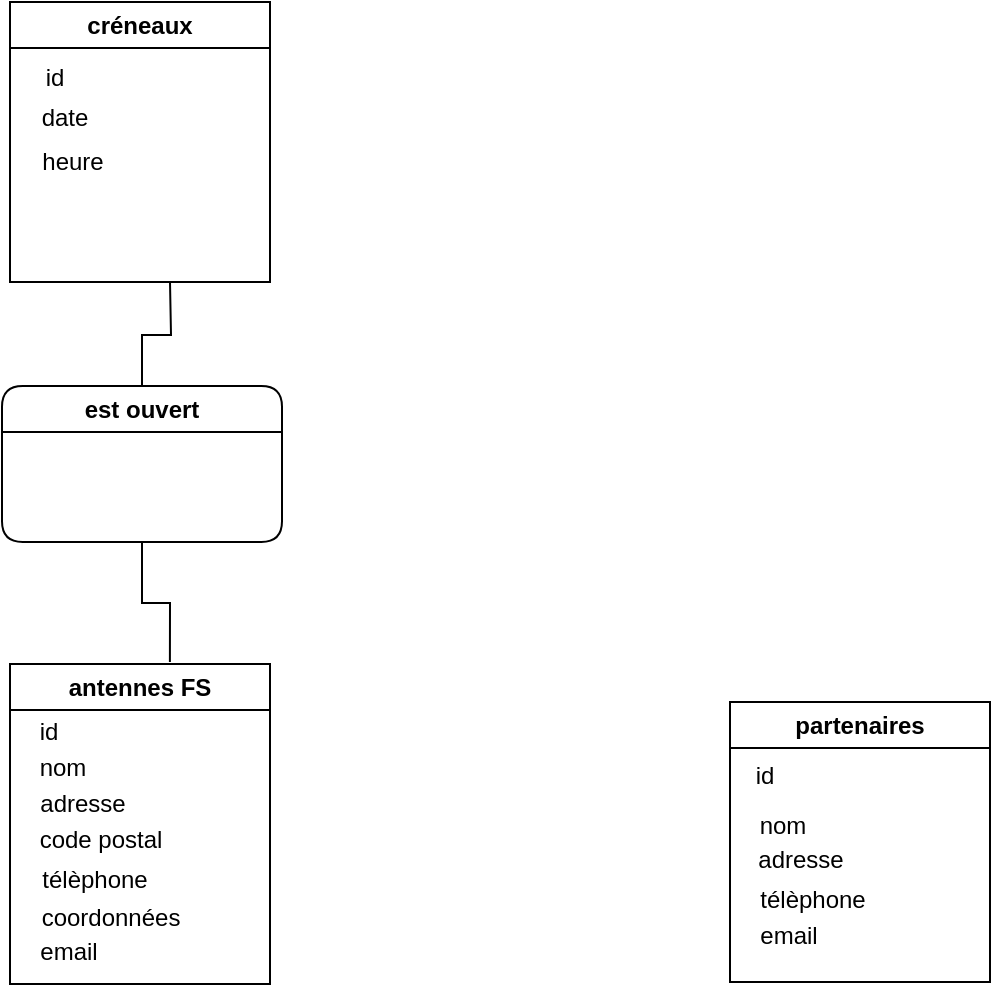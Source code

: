 <mxfile version="24.4.10" type="github">
  <diagram name="Page-1" id="o7uc_4uyccxc9btpXw5-">
    <mxGraphModel dx="1434" dy="726" grid="1" gridSize="10" guides="1" tooltips="1" connect="1" arrows="1" fold="1" page="1" pageScale="1" pageWidth="827" pageHeight="1169" math="0" shadow="0">
      <root>
        <mxCell id="0" />
        <mxCell id="1" parent="0" />
        <mxCell id="Xllejs0C2z3GVu7pTZJV-1" value="antennes FS" style="swimlane;whiteSpace=wrap;html=1;" vertex="1" parent="1">
          <mxGeometry x="70" y="341" width="130" height="160" as="geometry" />
        </mxCell>
        <mxCell id="Xllejs0C2z3GVu7pTZJV-6" value="nom" style="text;html=1;align=center;verticalAlign=middle;resizable=0;points=[];autosize=1;strokeColor=none;fillColor=none;" vertex="1" parent="Xllejs0C2z3GVu7pTZJV-1">
          <mxGeometry x="1" y="37" width="50" height="30" as="geometry" />
        </mxCell>
        <mxCell id="Xllejs0C2z3GVu7pTZJV-8" value="code postal" style="text;html=1;align=center;verticalAlign=middle;resizable=0;points=[];autosize=1;strokeColor=none;fillColor=none;" vertex="1" parent="Xllejs0C2z3GVu7pTZJV-1">
          <mxGeometry y="73" width="90" height="30" as="geometry" />
        </mxCell>
        <mxCell id="Xllejs0C2z3GVu7pTZJV-9" value="télèphone" style="text;html=1;align=center;verticalAlign=middle;resizable=0;points=[];autosize=1;strokeColor=none;fillColor=none;" vertex="1" parent="Xllejs0C2z3GVu7pTZJV-1">
          <mxGeometry x="2" y="93" width="80" height="30" as="geometry" />
        </mxCell>
        <mxCell id="Xllejs0C2z3GVu7pTZJV-14" value="coordonnées" style="text;html=1;align=center;verticalAlign=middle;resizable=0;points=[];autosize=1;strokeColor=none;fillColor=none;" vertex="1" parent="Xllejs0C2z3GVu7pTZJV-1">
          <mxGeometry y="112" width="100" height="30" as="geometry" />
        </mxCell>
        <mxCell id="Xllejs0C2z3GVu7pTZJV-2" value="partenaires " style="swimlane;whiteSpace=wrap;html=1;" vertex="1" parent="1">
          <mxGeometry x="430" y="360" width="130" height="140" as="geometry" />
        </mxCell>
        <mxCell id="Xllejs0C2z3GVu7pTZJV-20" value="id" style="text;html=1;align=center;verticalAlign=middle;resizable=0;points=[];autosize=1;strokeColor=none;fillColor=none;" vertex="1" parent="Xllejs0C2z3GVu7pTZJV-2">
          <mxGeometry x="2" y="22" width="30" height="30" as="geometry" />
        </mxCell>
        <mxCell id="Xllejs0C2z3GVu7pTZJV-21" value="email" style="text;html=1;align=center;verticalAlign=middle;resizable=0;points=[];autosize=1;strokeColor=none;fillColor=none;" vertex="1" parent="Xllejs0C2z3GVu7pTZJV-2">
          <mxGeometry x="4" y="101.5" width="50" height="30" as="geometry" />
        </mxCell>
        <mxCell id="Xllejs0C2z3GVu7pTZJV-16" value="télèphone" style="text;html=1;align=center;verticalAlign=middle;resizable=0;points=[];autosize=1;strokeColor=none;fillColor=none;" vertex="1" parent="Xllejs0C2z3GVu7pTZJV-2">
          <mxGeometry x="1" y="83.5" width="80" height="30" as="geometry" />
        </mxCell>
        <mxCell id="Xllejs0C2z3GVu7pTZJV-15" value="adresse" style="text;html=1;align=center;verticalAlign=middle;resizable=0;points=[];autosize=1;strokeColor=none;fillColor=none;" vertex="1" parent="Xllejs0C2z3GVu7pTZJV-2">
          <mxGeometry y="63.5" width="70" height="30" as="geometry" />
        </mxCell>
        <mxCell id="Xllejs0C2z3GVu7pTZJV-13" value="nom" style="text;html=1;align=center;verticalAlign=middle;resizable=0;points=[];autosize=1;strokeColor=none;fillColor=none;" vertex="1" parent="Xllejs0C2z3GVu7pTZJV-2">
          <mxGeometry x="1" y="46.5" width="50" height="30" as="geometry" />
        </mxCell>
        <mxCell id="Xllejs0C2z3GVu7pTZJV-3" value="créneaux" style="swimlane;whiteSpace=wrap;html=1;startSize=23;" vertex="1" parent="1">
          <mxGeometry x="70" y="10" width="130" height="140" as="geometry" />
        </mxCell>
        <mxCell id="Xllejs0C2z3GVu7pTZJV-4" value="date" style="text;html=1;align=center;verticalAlign=middle;resizable=0;points=[];autosize=1;strokeColor=none;fillColor=none;" vertex="1" parent="Xllejs0C2z3GVu7pTZJV-3">
          <mxGeometry x="2" y="43" width="50" height="30" as="geometry" />
        </mxCell>
        <mxCell id="Xllejs0C2z3GVu7pTZJV-19" value="id" style="text;html=1;align=center;verticalAlign=middle;resizable=0;points=[];autosize=1;strokeColor=none;fillColor=none;" vertex="1" parent="Xllejs0C2z3GVu7pTZJV-3">
          <mxGeometry x="7" y="23" width="30" height="30" as="geometry" />
        </mxCell>
        <mxCell id="Xllejs0C2z3GVu7pTZJV-5" value="heure" style="text;html=1;align=center;verticalAlign=middle;resizable=0;points=[];autosize=1;strokeColor=none;fillColor=none;" vertex="1" parent="1">
          <mxGeometry x="71" y="75" width="60" height="30" as="geometry" />
        </mxCell>
        <mxCell id="Xllejs0C2z3GVu7pTZJV-7" value="adresse" style="text;html=1;align=center;verticalAlign=middle;resizable=0;points=[];autosize=1;strokeColor=none;fillColor=none;" vertex="1" parent="1">
          <mxGeometry x="71" y="396" width="70" height="30" as="geometry" />
        </mxCell>
        <mxCell id="Xllejs0C2z3GVu7pTZJV-18" value="id" style="text;html=1;align=center;verticalAlign=middle;resizable=0;points=[];autosize=1;strokeColor=none;fillColor=none;" vertex="1" parent="1">
          <mxGeometry x="74" y="360" width="30" height="30" as="geometry" />
        </mxCell>
        <mxCell id="Xllejs0C2z3GVu7pTZJV-22" value="email" style="text;html=1;align=center;verticalAlign=middle;resizable=0;points=[];autosize=1;strokeColor=none;fillColor=none;" vertex="1" parent="1">
          <mxGeometry x="74" y="470" width="50" height="30" as="geometry" />
        </mxCell>
        <mxCell id="Xllejs0C2z3GVu7pTZJV-26" style="edgeStyle=orthogonalEdgeStyle;rounded=0;orthogonalLoop=1;jettySize=auto;html=1;endArrow=none;endFill=0;" edge="1" parent="1" source="Xllejs0C2z3GVu7pTZJV-24">
          <mxGeometry relative="1" as="geometry">
            <mxPoint x="150" y="150" as="targetPoint" />
          </mxGeometry>
        </mxCell>
        <mxCell id="Xllejs0C2z3GVu7pTZJV-24" value="est ouvert" style="swimlane;whiteSpace=wrap;html=1;rounded=1;" vertex="1" parent="1">
          <mxGeometry x="66" y="202" width="140" height="78" as="geometry" />
        </mxCell>
        <mxCell id="Xllejs0C2z3GVu7pTZJV-28" style="edgeStyle=orthogonalEdgeStyle;rounded=0;orthogonalLoop=1;jettySize=auto;html=1;entryX=0.615;entryY=-0.006;entryDx=0;entryDy=0;entryPerimeter=0;endArrow=none;endFill=0;" edge="1" parent="1" source="Xllejs0C2z3GVu7pTZJV-24" target="Xllejs0C2z3GVu7pTZJV-1">
          <mxGeometry relative="1" as="geometry" />
        </mxCell>
      </root>
    </mxGraphModel>
  </diagram>
</mxfile>
